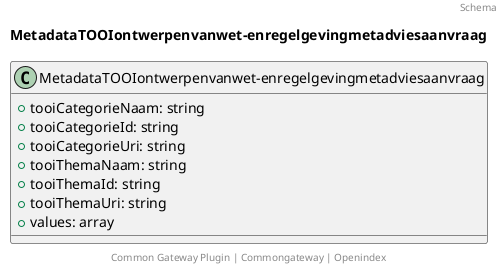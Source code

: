@startuml
title: MetadataTOOIontwerpenvanwet-enregelgevingmetadviesaanvraag
footer: Common Gateway Plugin | Commongateway | Openindex 
header: Schema

class MetadataTOOIontwerpenvanwet-enregelgevingmetadviesaanvraag {
  + tooiCategorieNaam: string
  + tooiCategorieId: string
  + tooiCategorieUri: string
  + tooiThemaNaam: string
  + tooiThemaId: string
  + tooiThemaUri: string
  + values: array
}
@enduml
